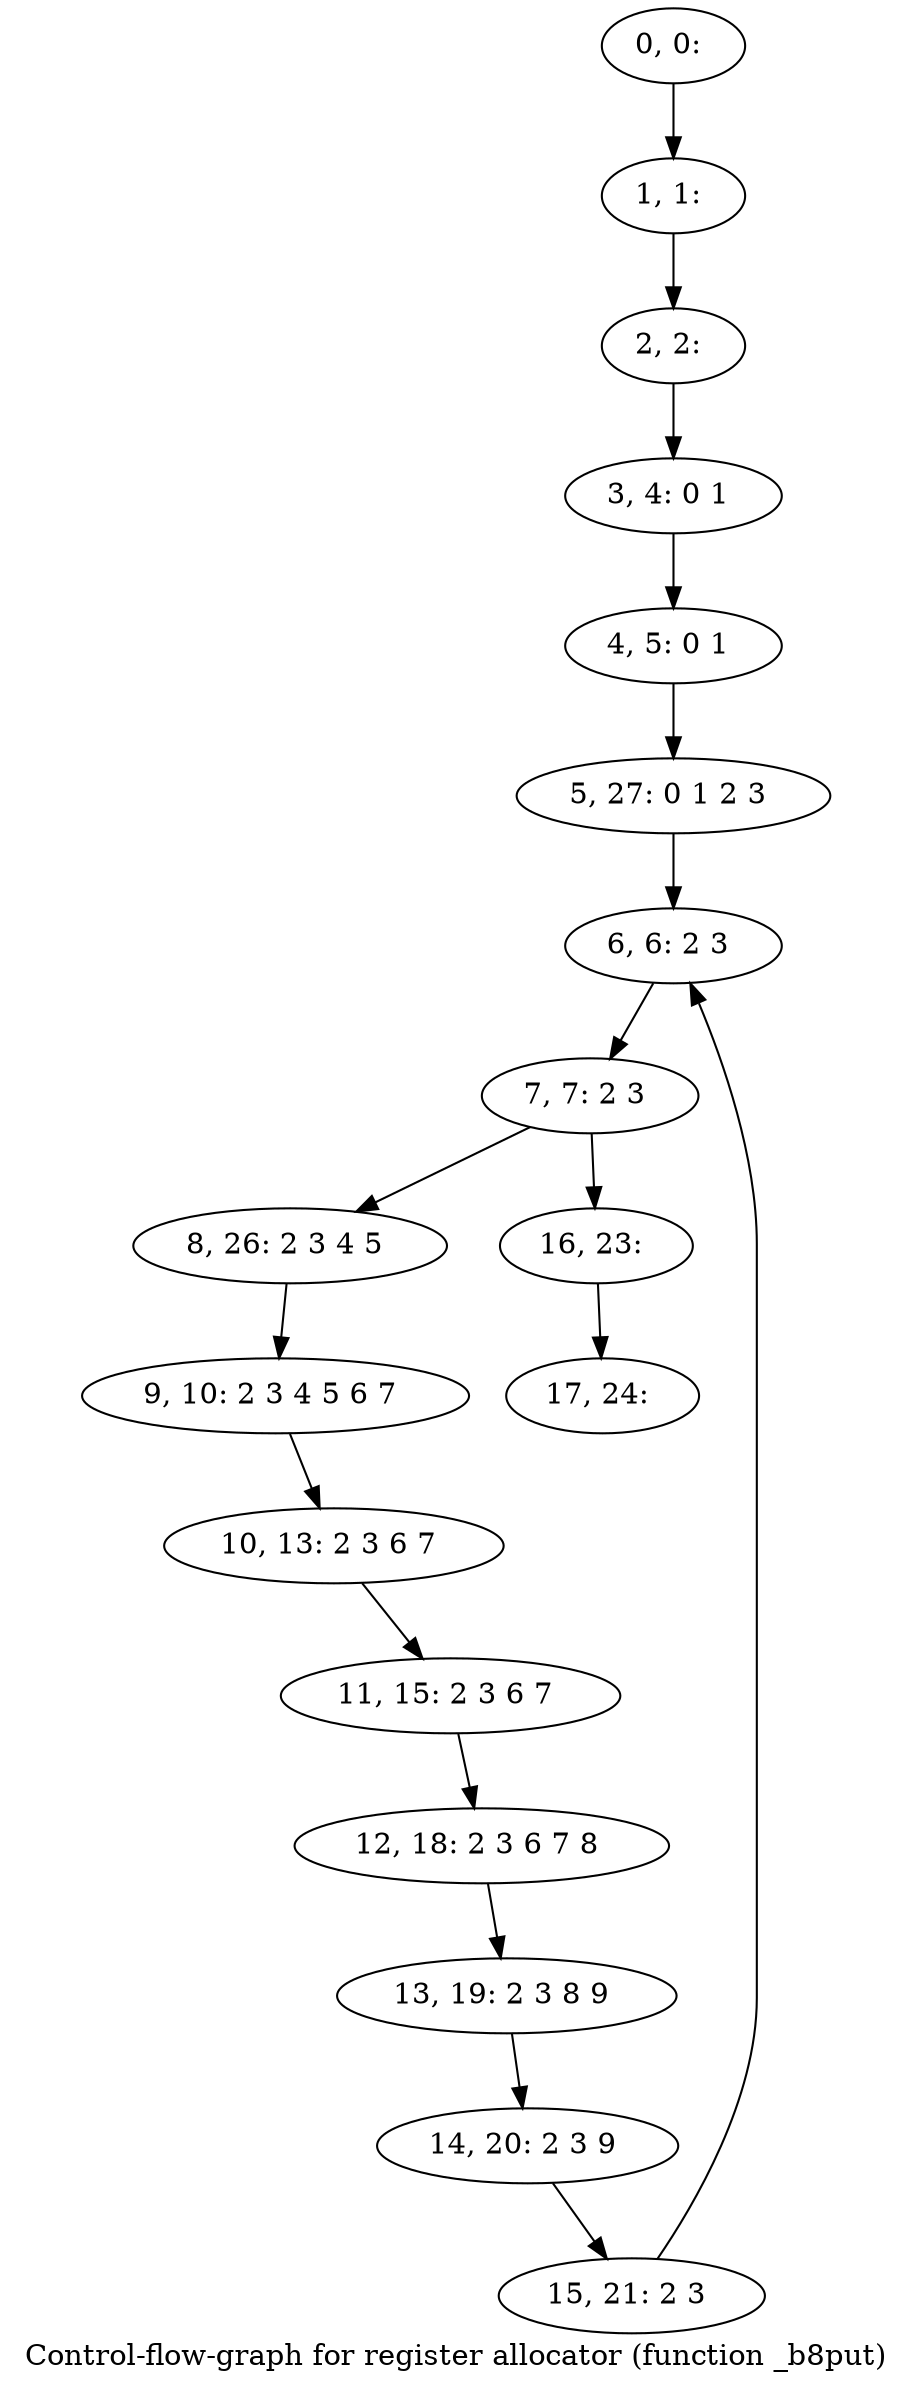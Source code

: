 digraph G {
graph [label="Control-flow-graph for register allocator (function _b8put)"]
0[label="0, 0: "];
1[label="1, 1: "];
2[label="2, 2: "];
3[label="3, 4: 0 1 "];
4[label="4, 5: 0 1 "];
5[label="5, 27: 0 1 2 3 "];
6[label="6, 6: 2 3 "];
7[label="7, 7: 2 3 "];
8[label="8, 26: 2 3 4 5 "];
9[label="9, 10: 2 3 4 5 6 7 "];
10[label="10, 13: 2 3 6 7 "];
11[label="11, 15: 2 3 6 7 "];
12[label="12, 18: 2 3 6 7 8 "];
13[label="13, 19: 2 3 8 9 "];
14[label="14, 20: 2 3 9 "];
15[label="15, 21: 2 3 "];
16[label="16, 23: "];
17[label="17, 24: "];
0->1 ;
1->2 ;
2->3 ;
3->4 ;
4->5 ;
5->6 ;
6->7 ;
7->8 ;
7->16 ;
8->9 ;
9->10 ;
10->11 ;
11->12 ;
12->13 ;
13->14 ;
14->15 ;
15->6 ;
16->17 ;
}
